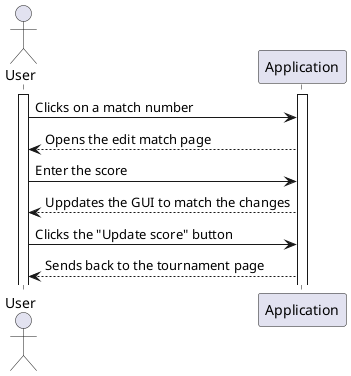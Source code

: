@startuml editMatch

actor User as U
participant Application as A

activate U
activate A


U->A: Clicks on a match number
A-->U: Opens the edit match page
U->A: Enter the score
A-->U: Uppdates the GUI to match the changes
U->A: Clicks the "Update score" button 
A-->U: Sends back to the tournament page 

@enduml